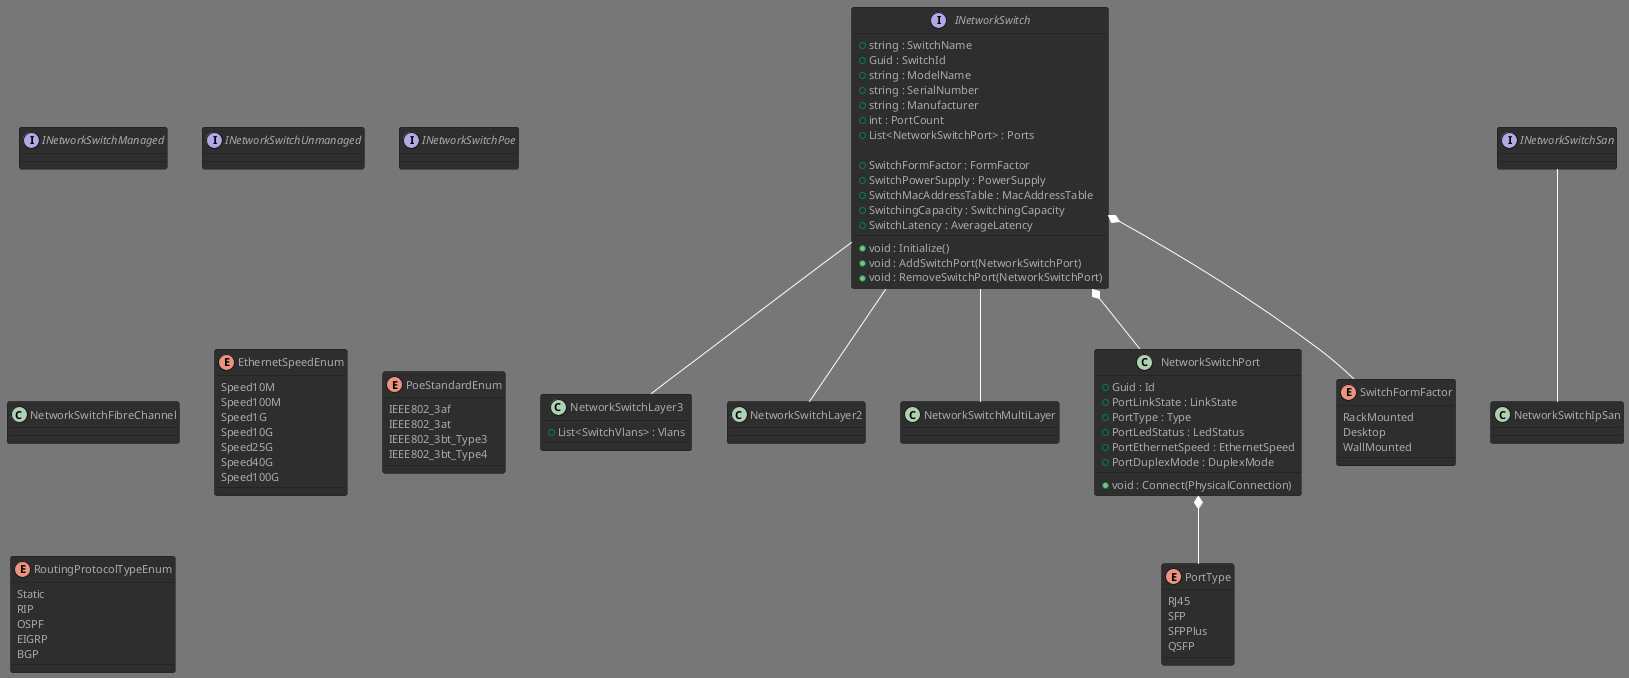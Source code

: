 ﻿@startuml
!theme reddress-darkred
'https://plantuml.com/class-diagram

interface INetworkSwitch{
+string : SwitchName
+Guid : SwitchId
+string : ModelName
+string : SerialNumber
+string : Manufacturer
+int : PortCount
+List<NetworkSwitchPort> : Ports

+SwitchFormFactor : FormFactor
+SwitchPowerSupply : PowerSupply
+SwitchMacAddressTable : MacAddressTable
+SwitchingCapacity : SwitchingCapacity
+SwitchLatency : AverageLatency

+void : Initialize()
+void : AddSwitchPort(NetworkSwitchPort)
+void : RemoveSwitchPort(NetworkSwitchPort)
}
interface INetworkSwitchManaged
interface INetworkSwitchUnmanaged
interface INetworkSwitchPoe
interface INetworkSwitchSan
class NetworkSwitchIpSan
class NetworkSwitchFibreChannel

INetworkSwitchSan -- NetworkSwitchIpSan

class NetworkSwitchLayer3{
+List<SwitchVlans> : Vlans
}
class NetworkSwitchLayer2
class NetworkSwitchMultiLayer

class NetworkSwitchPort{
+Guid : Id
+PortLinkState : LinkState 
+PortType : Type
+PortLedStatus : LedStatus
+PortEthernetSpeed : EthernetSpeed
+PortDuplexMode : DuplexMode

+void : Connect(PhysicalConnection)
}

enum PortType{
RJ45
SFP
SFPPlus
QSFP
}

enum SwitchFormFactor{
RackMounted
Desktop
WallMounted
}

enum EthernetSpeedEnum{
Speed10M
Speed100M
Speed1G
Speed10G
Speed25G
Speed40G
Speed100G
}

enum PoeStandardEnum{
IEEE802_3af
IEEE802_3at
IEEE802_3bt_Type3
IEEE802_3bt_Type4
}

enum RoutingProtocolTypeEnum{
Static
RIP
OSPF
EIGRP
BGP
}

INetworkSwitch -- NetworkSwitchLayer2
INetworkSwitch -- NetworkSwitchLayer3
INetworkSwitch -- NetworkSwitchMultiLayer
INetworkSwitch *-- NetworkSwitchPort
INetworkSwitch *-- SwitchFormFactor
NetworkSwitchPort *-- PortType
@enduml